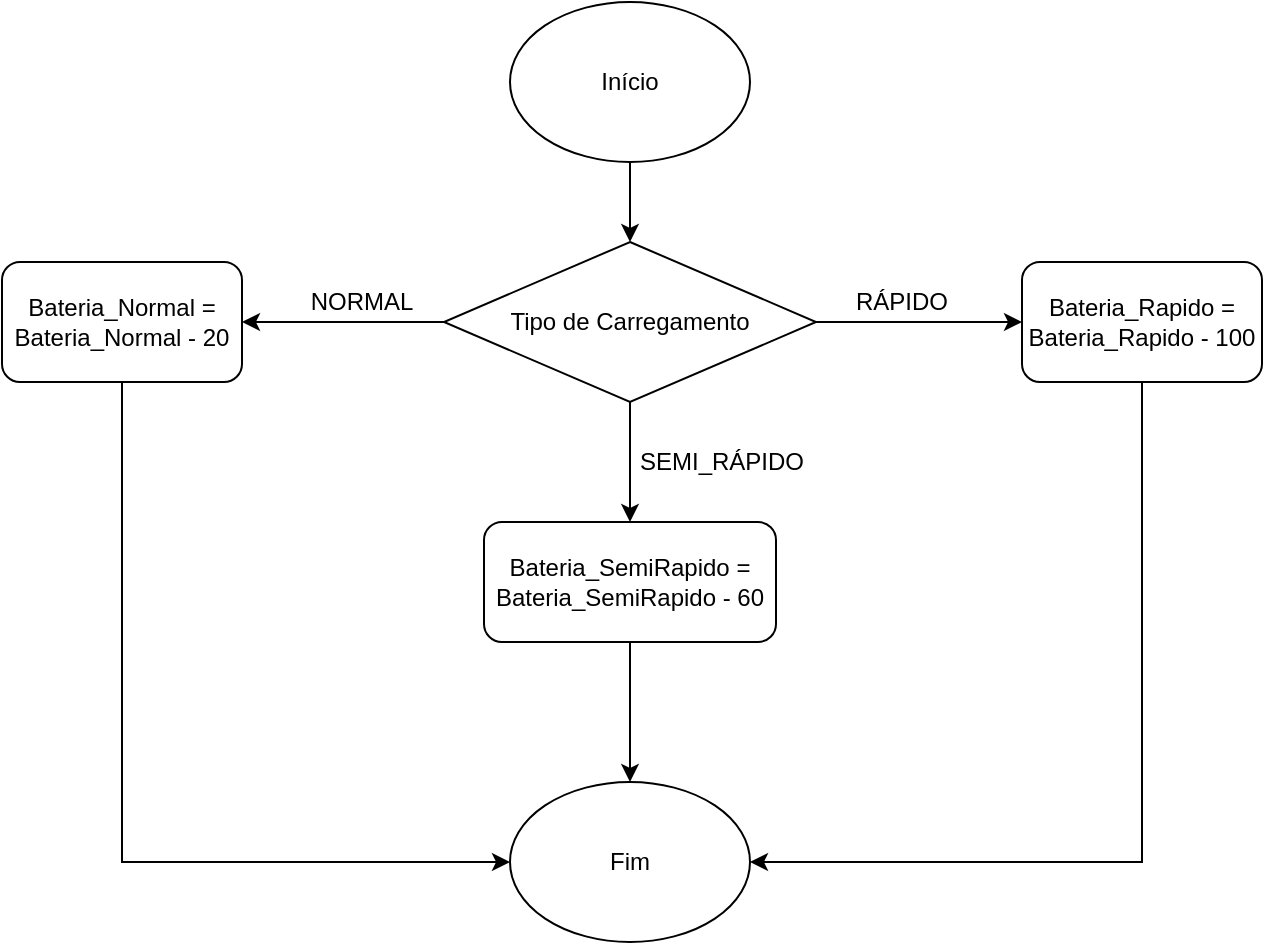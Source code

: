 <mxfile version="12.9.9" type="device"><diagram id="3_wstxB1-v2Z9V4mSoaC" name="Página-1"><mxGraphModel dx="1264" dy="592" grid="1" gridSize="10" guides="1" tooltips="1" connect="1" arrows="1" fold="1" page="1" pageScale="1" pageWidth="827" pageHeight="1169" math="0" shadow="0"><root><mxCell id="0"/><mxCell id="1" parent="0"/><mxCell id="QgwGMVNtkMK_rr7VGuE7-5" style="edgeStyle=orthogonalEdgeStyle;rounded=0;orthogonalLoop=1;jettySize=auto;html=1;entryX=0.5;entryY=0;entryDx=0;entryDy=0;" edge="1" parent="1" source="QgwGMVNtkMK_rr7VGuE7-1" target="QgwGMVNtkMK_rr7VGuE7-4"><mxGeometry relative="1" as="geometry"/></mxCell><mxCell id="QgwGMVNtkMK_rr7VGuE7-1" value="Início" style="ellipse;whiteSpace=wrap;html=1;" vertex="1" parent="1"><mxGeometry x="354" y="50" width="120" height="80" as="geometry"/></mxCell><mxCell id="QgwGMVNtkMK_rr7VGuE7-9" style="edgeStyle=orthogonalEdgeStyle;rounded=0;orthogonalLoop=1;jettySize=auto;html=1;entryX=0.5;entryY=0;entryDx=0;entryDy=0;" edge="1" parent="1" source="QgwGMVNtkMK_rr7VGuE7-4" target="QgwGMVNtkMK_rr7VGuE7-7"><mxGeometry relative="1" as="geometry"/></mxCell><mxCell id="QgwGMVNtkMK_rr7VGuE7-10" style="edgeStyle=orthogonalEdgeStyle;rounded=0;orthogonalLoop=1;jettySize=auto;html=1;entryX=0;entryY=0.5;entryDx=0;entryDy=0;" edge="1" parent="1" source="QgwGMVNtkMK_rr7VGuE7-4" target="QgwGMVNtkMK_rr7VGuE7-8"><mxGeometry relative="1" as="geometry"/></mxCell><mxCell id="QgwGMVNtkMK_rr7VGuE7-11" style="edgeStyle=orthogonalEdgeStyle;rounded=0;orthogonalLoop=1;jettySize=auto;html=1;entryX=1;entryY=0.5;entryDx=0;entryDy=0;" edge="1" parent="1" source="QgwGMVNtkMK_rr7VGuE7-4" target="QgwGMVNtkMK_rr7VGuE7-6"><mxGeometry relative="1" as="geometry"/></mxCell><mxCell id="QgwGMVNtkMK_rr7VGuE7-4" value="Tipo de Carregamento" style="rhombus;whiteSpace=wrap;html=1;" vertex="1" parent="1"><mxGeometry x="321" y="170" width="186" height="80" as="geometry"/></mxCell><mxCell id="QgwGMVNtkMK_rr7VGuE7-19" style="edgeStyle=orthogonalEdgeStyle;rounded=0;orthogonalLoop=1;jettySize=auto;html=1;entryX=0;entryY=0.5;entryDx=0;entryDy=0;" edge="1" parent="1" source="QgwGMVNtkMK_rr7VGuE7-6" target="QgwGMVNtkMK_rr7VGuE7-16"><mxGeometry relative="1" as="geometry"><Array as="points"><mxPoint x="160" y="480"/></Array></mxGeometry></mxCell><mxCell id="QgwGMVNtkMK_rr7VGuE7-6" value="Bateria_Normal = Bateria_Normal - 20" style="rounded=1;whiteSpace=wrap;html=1;" vertex="1" parent="1"><mxGeometry x="100" y="180" width="120" height="60" as="geometry"/></mxCell><mxCell id="QgwGMVNtkMK_rr7VGuE7-17" style="edgeStyle=orthogonalEdgeStyle;rounded=0;orthogonalLoop=1;jettySize=auto;html=1;entryX=0.5;entryY=0;entryDx=0;entryDy=0;" edge="1" parent="1" source="QgwGMVNtkMK_rr7VGuE7-7" target="QgwGMVNtkMK_rr7VGuE7-16"><mxGeometry relative="1" as="geometry"/></mxCell><mxCell id="QgwGMVNtkMK_rr7VGuE7-7" value="Bateria_SemiRapido = Bateria_SemiRapido - 60" style="rounded=1;whiteSpace=wrap;html=1;" vertex="1" parent="1"><mxGeometry x="341" y="310" width="146" height="60" as="geometry"/></mxCell><mxCell id="QgwGMVNtkMK_rr7VGuE7-18" style="edgeStyle=orthogonalEdgeStyle;rounded=0;orthogonalLoop=1;jettySize=auto;html=1;entryX=1;entryY=0.5;entryDx=0;entryDy=0;" edge="1" parent="1" source="QgwGMVNtkMK_rr7VGuE7-8" target="QgwGMVNtkMK_rr7VGuE7-16"><mxGeometry relative="1" as="geometry"><Array as="points"><mxPoint x="670" y="480"/></Array></mxGeometry></mxCell><mxCell id="QgwGMVNtkMK_rr7VGuE7-8" value="Bateria_Rapido = Bateria_Rapido - 100" style="rounded=1;whiteSpace=wrap;html=1;" vertex="1" parent="1"><mxGeometry x="610" y="180" width="120" height="60" as="geometry"/></mxCell><mxCell id="QgwGMVNtkMK_rr7VGuE7-13" value="NORMAL" style="text;html=1;strokeColor=none;fillColor=none;align=center;verticalAlign=middle;whiteSpace=wrap;rounded=0;" vertex="1" parent="1"><mxGeometry x="260" y="190" width="40" height="20" as="geometry"/></mxCell><mxCell id="QgwGMVNtkMK_rr7VGuE7-14" value="RÁPIDO" style="text;html=1;strokeColor=none;fillColor=none;align=center;verticalAlign=middle;whiteSpace=wrap;rounded=0;" vertex="1" parent="1"><mxGeometry x="530" y="190" width="40" height="20" as="geometry"/></mxCell><mxCell id="QgwGMVNtkMK_rr7VGuE7-15" value="SEMI_RÁPIDO" style="text;html=1;strokeColor=none;fillColor=none;align=center;verticalAlign=middle;whiteSpace=wrap;rounded=0;" vertex="1" parent="1"><mxGeometry x="440" y="270" width="40" height="20" as="geometry"/></mxCell><mxCell id="QgwGMVNtkMK_rr7VGuE7-16" value="Fim" style="ellipse;whiteSpace=wrap;html=1;" vertex="1" parent="1"><mxGeometry x="354" y="440" width="120" height="80" as="geometry"/></mxCell></root></mxGraphModel></diagram></mxfile>
